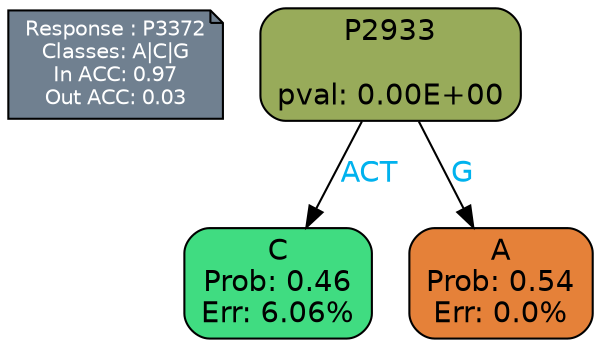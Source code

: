 digraph Tree {
node [shape=box, style="filled, rounded", color="black", fontname=helvetica] ;
graph [ranksep=equally, splines=polylines, bgcolor=transparent, dpi=600] ;
edge [fontname=helvetica] ;
LEGEND [label="Response : P3372
Classes: A|C|G
In ACC: 0.97
Out ACC: 0.03
",shape=note,align=left,style=filled,fillcolor="slategray",fontcolor="white",fontsize=10];1 [label="P2933

pval: 0.00E+00", fillcolor="#98ab5a"] ;
2 [label="C
Prob: 0.46
Err: 6.06%", fillcolor="#40dc81"] ;
3 [label="A
Prob: 0.54
Err: 0.0%", fillcolor="#e58139"] ;
1 -> 2 [label="ACT",fontcolor=deepskyblue2] ;
1 -> 3 [label="G",fontcolor=deepskyblue2] ;
{rank = same; 2;3;}{rank = same; LEGEND;1;}}